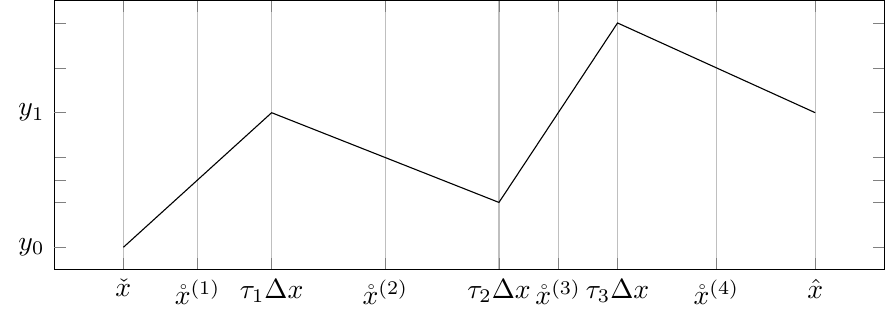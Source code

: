 \documentclass{standalone}
\usepackage{pgfplots,pgfplotstable}

\usetikzlibrary{external}

\begin{document}

\tikzsetnextfilename{multiple_kinks_adjoint_new}
\begin{tikzpicture}
% \draw (0,0) grid (7,3);
% \draw[help lines,->] (0,0) -- (7,0) node[anchor=north west] {$v$};
% \draw[help lines,->] (0,0) -- (0,3) node[anchor=south east] {$y$};
% 
% \draw (0,1) -- (1,2) -- (2,0.5) -- (3,1.5) -- (4,1) -- (5,2.5) -- (6,2);
\begin{axis}[
	width=\linewidth,
	height=5cm,
% 	xlabel = $v$,
% 	ylabel = $y$,
	xtick = data,
	ytick = data,
	xmajorgrids,
	xticklabels={ $\check x$,
		      $\mathring x^{(1)}$,
		      $\tau_1\Delta x$,
		      $\mathring x^{(2)}$,
		      $\tau_2 \Delta x$,
		      $\mathring x^{(3)}$,
		      $\tau_3 \Delta x$,
		      $\mathring x^{(4)}$,
		      $\hat x$},
	yticklabel=\empty,
	extra y ticks={1,1.3},
	extra y tick labels={$y_0$,$y_1$},
]
	\addplot[no marks] table {
		0 1
		0.75 1.15
		1.5 1.3
		2.65 1.2
		3.8 1.1
		4.4 1.3
		5 1.5
		6 1.4
		7 1.3
	};
% 	fmeow
\end{axis}

\end{tikzpicture}

 
\end{document}
